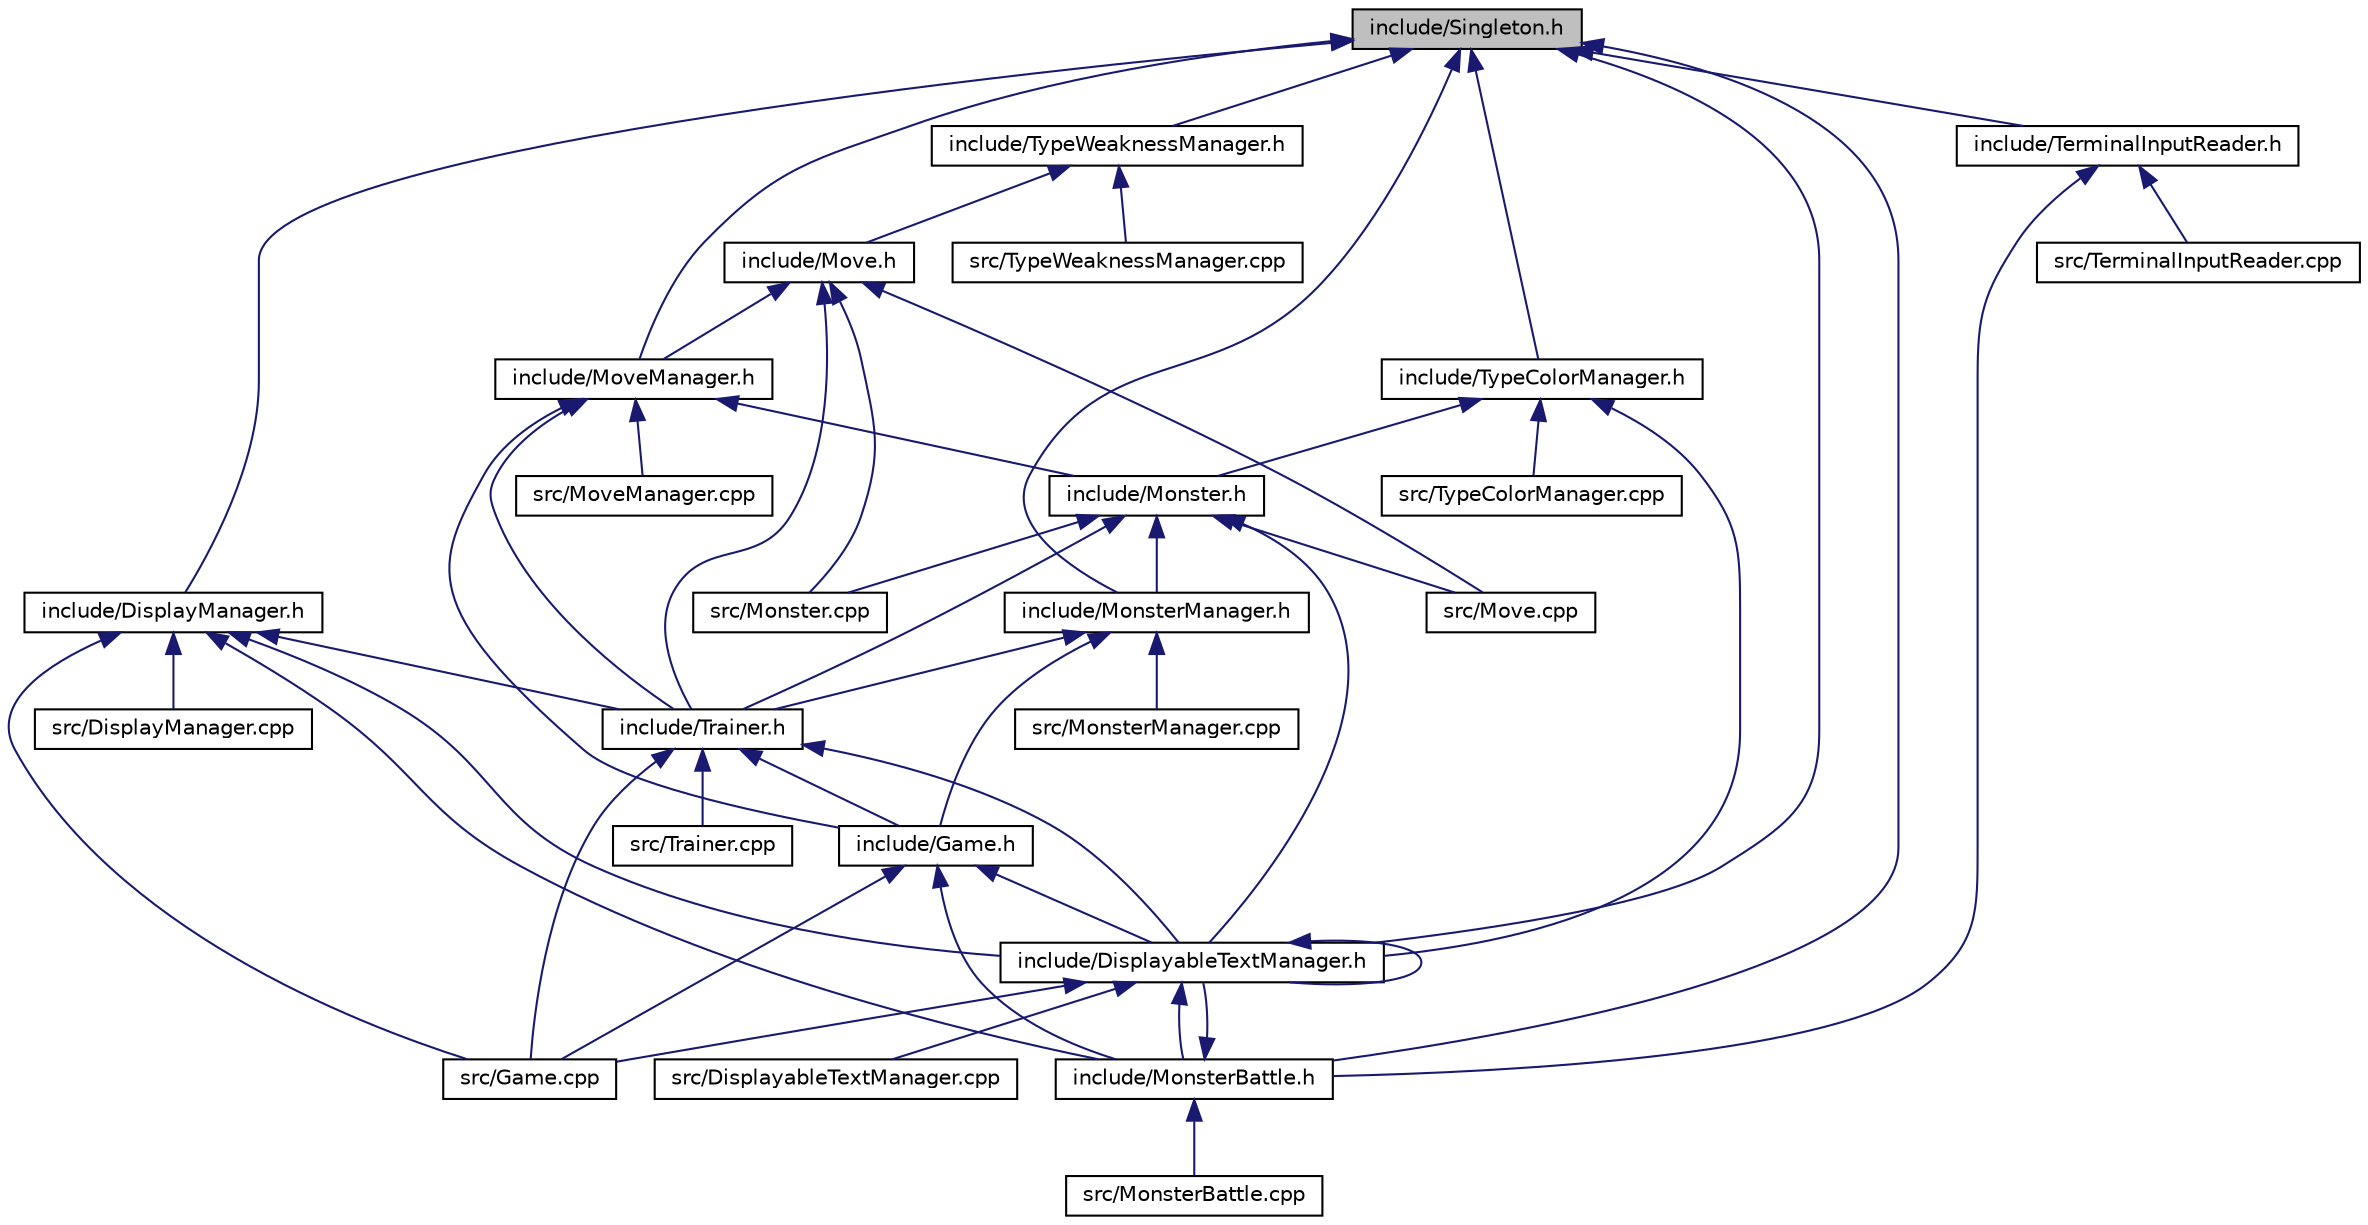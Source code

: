 digraph "include/Singleton.h"
{
  edge [fontname="Helvetica",fontsize="10",labelfontname="Helvetica",labelfontsize="10"];
  node [fontname="Helvetica",fontsize="10",shape=record];
  Node1 [label="include/Singleton.h",height=0.2,width=0.4,color="black", fillcolor="grey75", style="filled", fontcolor="black"];
  Node1 -> Node2 [dir="back",color="midnightblue",fontsize="10",style="solid"];
  Node2 [label="include/DisplayManager.h",height=0.2,width=0.4,color="black", fillcolor="white", style="filled",URL="$DisplayManager_8h.html"];
  Node2 -> Node3 [dir="back",color="midnightblue",fontsize="10",style="solid"];
  Node3 [label="include/DisplayableTextManager.h",height=0.2,width=0.4,color="black", fillcolor="white", style="filled",URL="$DisplayableTextManager_8h.html"];
  Node3 -> Node3 [dir="back",color="midnightblue",fontsize="10",style="solid"];
  Node3 -> Node4 [dir="back",color="midnightblue",fontsize="10",style="solid"];
  Node4 [label="include/MonsterBattle.h",height=0.2,width=0.4,color="black", fillcolor="white", style="filled",URL="$MonsterBattle_8h.html"];
  Node4 -> Node3 [dir="back",color="midnightblue",fontsize="10",style="solid"];
  Node4 -> Node5 [dir="back",color="midnightblue",fontsize="10",style="solid"];
  Node5 [label="src/MonsterBattle.cpp",height=0.2,width=0.4,color="black", fillcolor="white", style="filled",URL="$MonsterBattle_8cpp.html"];
  Node3 -> Node6 [dir="back",color="midnightblue",fontsize="10",style="solid"];
  Node6 [label="src/DisplayableTextManager.cpp",height=0.2,width=0.4,color="black", fillcolor="white", style="filled",URL="$DisplayableTextManager_8cpp.html"];
  Node3 -> Node7 [dir="back",color="midnightblue",fontsize="10",style="solid"];
  Node7 [label="src/Game.cpp",height=0.2,width=0.4,color="black", fillcolor="white", style="filled",URL="$Game_8cpp.html"];
  Node2 -> Node4 [dir="back",color="midnightblue",fontsize="10",style="solid"];
  Node2 -> Node8 [dir="back",color="midnightblue",fontsize="10",style="solid"];
  Node8 [label="include/Trainer.h",height=0.2,width=0.4,color="black", fillcolor="white", style="filled",URL="$Trainer_8h.html"];
  Node8 -> Node9 [dir="back",color="midnightblue",fontsize="10",style="solid"];
  Node9 [label="include/Game.h",height=0.2,width=0.4,color="black", fillcolor="white", style="filled",URL="$Game_8h.html"];
  Node9 -> Node4 [dir="back",color="midnightblue",fontsize="10",style="solid"];
  Node9 -> Node3 [dir="back",color="midnightblue",fontsize="10",style="solid"];
  Node9 -> Node7 [dir="back",color="midnightblue",fontsize="10",style="solid"];
  Node8 -> Node3 [dir="back",color="midnightblue",fontsize="10",style="solid"];
  Node8 -> Node7 [dir="back",color="midnightblue",fontsize="10",style="solid"];
  Node8 -> Node10 [dir="back",color="midnightblue",fontsize="10",style="solid"];
  Node10 [label="src/Trainer.cpp",height=0.2,width=0.4,color="black", fillcolor="white", style="filled",URL="$Trainer_8cpp.html"];
  Node2 -> Node11 [dir="back",color="midnightblue",fontsize="10",style="solid"];
  Node11 [label="src/DisplayManager.cpp",height=0.2,width=0.4,color="black", fillcolor="white", style="filled",URL="$DisplayManager_8cpp.html"];
  Node2 -> Node7 [dir="back",color="midnightblue",fontsize="10",style="solid"];
  Node1 -> Node12 [dir="back",color="midnightblue",fontsize="10",style="solid"];
  Node12 [label="include/TypeWeaknessManager.h",height=0.2,width=0.4,color="black", fillcolor="white", style="filled",URL="$TypeWeaknessManager_8h.html"];
  Node12 -> Node13 [dir="back",color="midnightblue",fontsize="10",style="solid"];
  Node13 [label="include/Move.h",height=0.2,width=0.4,color="black", fillcolor="white", style="filled",URL="$Move_8h.html"];
  Node13 -> Node14 [dir="back",color="midnightblue",fontsize="10",style="solid"];
  Node14 [label="include/MoveManager.h",height=0.2,width=0.4,color="black", fillcolor="white", style="filled",URL="$MoveManager_8h.html"];
  Node14 -> Node15 [dir="back",color="midnightblue",fontsize="10",style="solid"];
  Node15 [label="include/Monster.h",height=0.2,width=0.4,color="black", fillcolor="white", style="filled",URL="$Monster_8h.html"];
  Node15 -> Node3 [dir="back",color="midnightblue",fontsize="10",style="solid"];
  Node15 -> Node16 [dir="back",color="midnightblue",fontsize="10",style="solid"];
  Node16 [label="include/MonsterManager.h",height=0.2,width=0.4,color="black", fillcolor="white", style="filled",URL="$MonsterManager_8h.html"];
  Node16 -> Node9 [dir="back",color="midnightblue",fontsize="10",style="solid"];
  Node16 -> Node8 [dir="back",color="midnightblue",fontsize="10",style="solid"];
  Node16 -> Node17 [dir="back",color="midnightblue",fontsize="10",style="solid"];
  Node17 [label="src/MonsterManager.cpp",height=0.2,width=0.4,color="black", fillcolor="white", style="filled",URL="$MonsterManager_8cpp.html"];
  Node15 -> Node8 [dir="back",color="midnightblue",fontsize="10",style="solid"];
  Node15 -> Node18 [dir="back",color="midnightblue",fontsize="10",style="solid"];
  Node18 [label="src/Monster.cpp",height=0.2,width=0.4,color="black", fillcolor="white", style="filled",URL="$Monster_8cpp.html"];
  Node15 -> Node19 [dir="back",color="midnightblue",fontsize="10",style="solid"];
  Node19 [label="src/Move.cpp",height=0.2,width=0.4,color="black", fillcolor="white", style="filled",URL="$Move_8cpp.html"];
  Node14 -> Node9 [dir="back",color="midnightblue",fontsize="10",style="solid"];
  Node14 -> Node8 [dir="back",color="midnightblue",fontsize="10",style="solid"];
  Node14 -> Node20 [dir="back",color="midnightblue",fontsize="10",style="solid"];
  Node20 [label="src/MoveManager.cpp",height=0.2,width=0.4,color="black", fillcolor="white", style="filled",URL="$MoveManager_8cpp.html"];
  Node13 -> Node8 [dir="back",color="midnightblue",fontsize="10",style="solid"];
  Node13 -> Node18 [dir="back",color="midnightblue",fontsize="10",style="solid"];
  Node13 -> Node19 [dir="back",color="midnightblue",fontsize="10",style="solid"];
  Node12 -> Node21 [dir="back",color="midnightblue",fontsize="10",style="solid"];
  Node21 [label="src/TypeWeaknessManager.cpp",height=0.2,width=0.4,color="black", fillcolor="white", style="filled",URL="$TypeWeaknessManager_8cpp.html"];
  Node1 -> Node14 [dir="back",color="midnightblue",fontsize="10",style="solid"];
  Node1 -> Node22 [dir="back",color="midnightblue",fontsize="10",style="solid"];
  Node22 [label="include/TypeColorManager.h",height=0.2,width=0.4,color="black", fillcolor="white", style="filled",URL="$TypeColorManager_8h.html"];
  Node22 -> Node15 [dir="back",color="midnightblue",fontsize="10",style="solid"];
  Node22 -> Node3 [dir="back",color="midnightblue",fontsize="10",style="solid"];
  Node22 -> Node23 [dir="back",color="midnightblue",fontsize="10",style="solid"];
  Node23 [label="src/TypeColorManager.cpp",height=0.2,width=0.4,color="black", fillcolor="white", style="filled",URL="$TypeColorManager_8cpp.html"];
  Node1 -> Node4 [dir="back",color="midnightblue",fontsize="10",style="solid"];
  Node1 -> Node24 [dir="back",color="midnightblue",fontsize="10",style="solid"];
  Node24 [label="include/TerminalInputReader.h",height=0.2,width=0.4,color="black", fillcolor="white", style="filled",URL="$TerminalInputReader_8h.html"];
  Node24 -> Node4 [dir="back",color="midnightblue",fontsize="10",style="solid"];
  Node24 -> Node25 [dir="back",color="midnightblue",fontsize="10",style="solid"];
  Node25 [label="src/TerminalInputReader.cpp",height=0.2,width=0.4,color="black", fillcolor="white", style="filled",URL="$TerminalInputReader_8cpp.html"];
  Node1 -> Node16 [dir="back",color="midnightblue",fontsize="10",style="solid"];
  Node1 -> Node3 [dir="back",color="midnightblue",fontsize="10",style="solid"];
}
